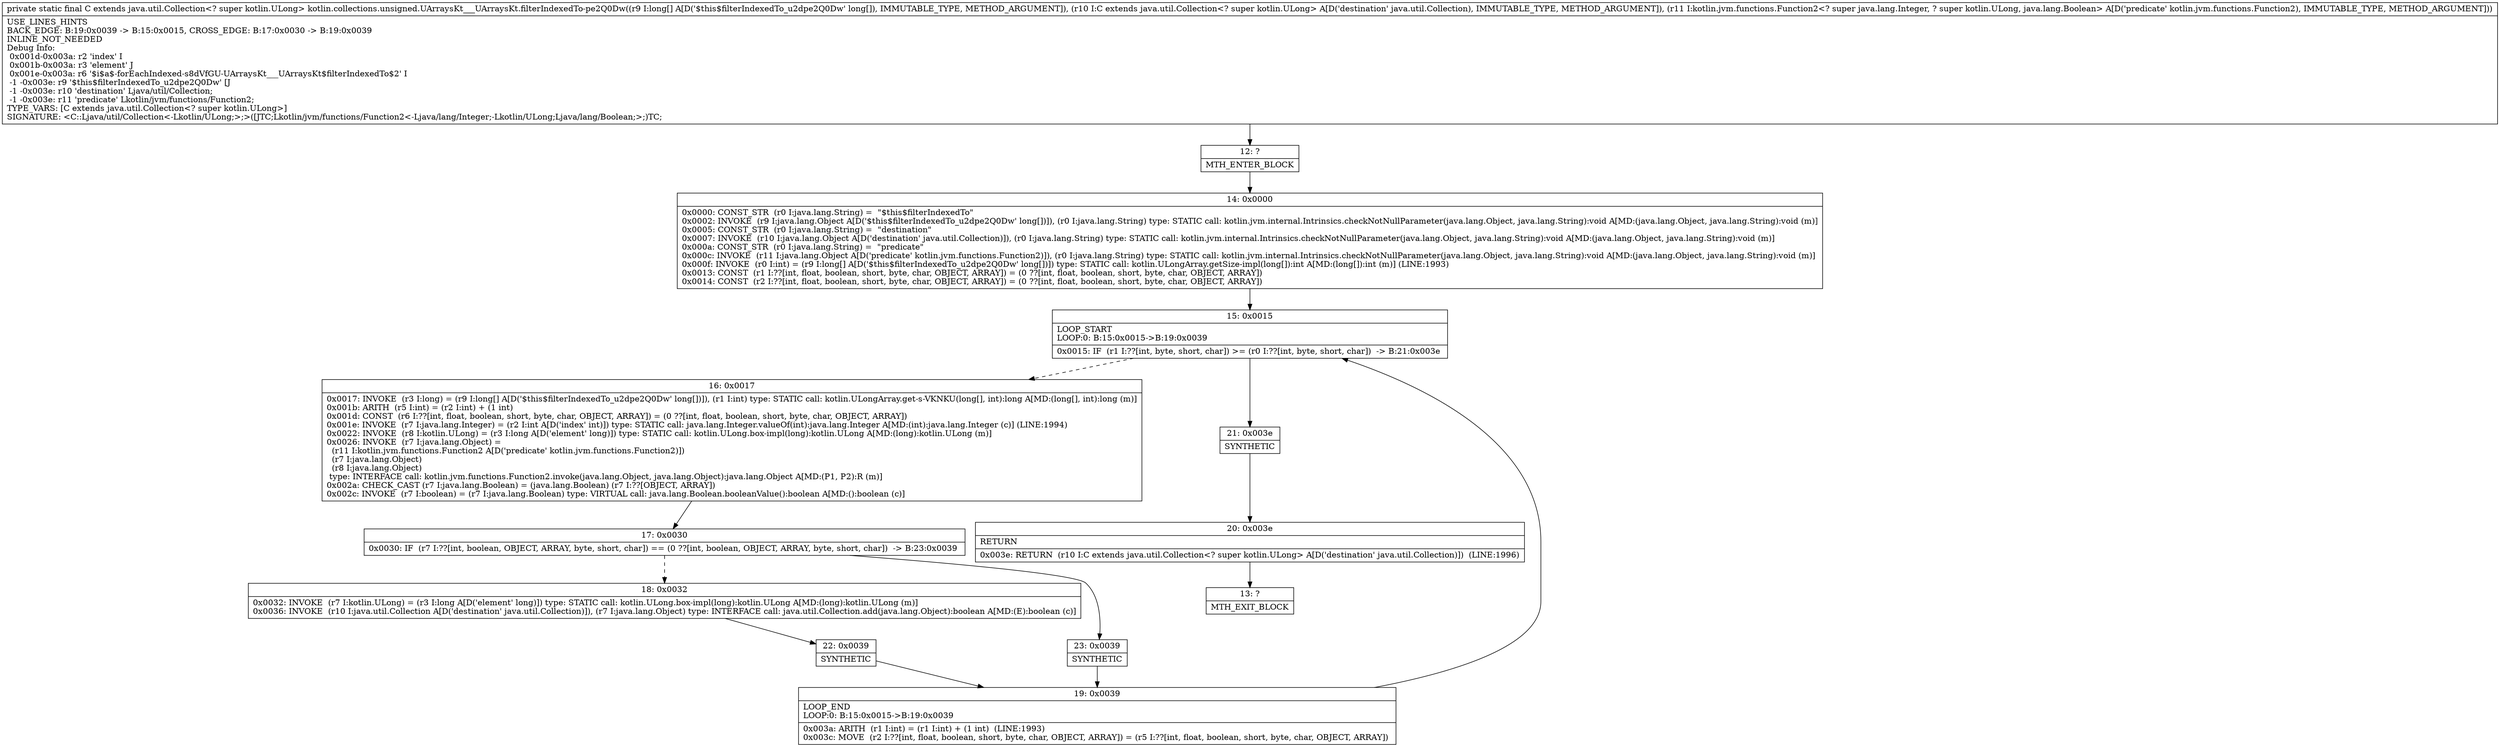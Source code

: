 digraph "CFG forkotlin.collections.unsigned.UArraysKt___UArraysKt.filterIndexedTo\-pe2Q0Dw([JLjava\/util\/Collection;Lkotlin\/jvm\/functions\/Function2;)Ljava\/util\/Collection;" {
Node_12 [shape=record,label="{12\:\ ?|MTH_ENTER_BLOCK\l}"];
Node_14 [shape=record,label="{14\:\ 0x0000|0x0000: CONST_STR  (r0 I:java.lang.String) =  \"$this$filterIndexedTo\" \l0x0002: INVOKE  (r9 I:java.lang.Object A[D('$this$filterIndexedTo_u2dpe2Q0Dw' long[])]), (r0 I:java.lang.String) type: STATIC call: kotlin.jvm.internal.Intrinsics.checkNotNullParameter(java.lang.Object, java.lang.String):void A[MD:(java.lang.Object, java.lang.String):void (m)]\l0x0005: CONST_STR  (r0 I:java.lang.String) =  \"destination\" \l0x0007: INVOKE  (r10 I:java.lang.Object A[D('destination' java.util.Collection)]), (r0 I:java.lang.String) type: STATIC call: kotlin.jvm.internal.Intrinsics.checkNotNullParameter(java.lang.Object, java.lang.String):void A[MD:(java.lang.Object, java.lang.String):void (m)]\l0x000a: CONST_STR  (r0 I:java.lang.String) =  \"predicate\" \l0x000c: INVOKE  (r11 I:java.lang.Object A[D('predicate' kotlin.jvm.functions.Function2)]), (r0 I:java.lang.String) type: STATIC call: kotlin.jvm.internal.Intrinsics.checkNotNullParameter(java.lang.Object, java.lang.String):void A[MD:(java.lang.Object, java.lang.String):void (m)]\l0x000f: INVOKE  (r0 I:int) = (r9 I:long[] A[D('$this$filterIndexedTo_u2dpe2Q0Dw' long[])]) type: STATIC call: kotlin.ULongArray.getSize\-impl(long[]):int A[MD:(long[]):int (m)] (LINE:1993)\l0x0013: CONST  (r1 I:??[int, float, boolean, short, byte, char, OBJECT, ARRAY]) = (0 ??[int, float, boolean, short, byte, char, OBJECT, ARRAY]) \l0x0014: CONST  (r2 I:??[int, float, boolean, short, byte, char, OBJECT, ARRAY]) = (0 ??[int, float, boolean, short, byte, char, OBJECT, ARRAY]) \l}"];
Node_15 [shape=record,label="{15\:\ 0x0015|LOOP_START\lLOOP:0: B:15:0x0015\-\>B:19:0x0039\l|0x0015: IF  (r1 I:??[int, byte, short, char]) \>= (r0 I:??[int, byte, short, char])  \-\> B:21:0x003e \l}"];
Node_16 [shape=record,label="{16\:\ 0x0017|0x0017: INVOKE  (r3 I:long) = (r9 I:long[] A[D('$this$filterIndexedTo_u2dpe2Q0Dw' long[])]), (r1 I:int) type: STATIC call: kotlin.ULongArray.get\-s\-VKNKU(long[], int):long A[MD:(long[], int):long (m)]\l0x001b: ARITH  (r5 I:int) = (r2 I:int) + (1 int) \l0x001d: CONST  (r6 I:??[int, float, boolean, short, byte, char, OBJECT, ARRAY]) = (0 ??[int, float, boolean, short, byte, char, OBJECT, ARRAY]) \l0x001e: INVOKE  (r7 I:java.lang.Integer) = (r2 I:int A[D('index' int)]) type: STATIC call: java.lang.Integer.valueOf(int):java.lang.Integer A[MD:(int):java.lang.Integer (c)] (LINE:1994)\l0x0022: INVOKE  (r8 I:kotlin.ULong) = (r3 I:long A[D('element' long)]) type: STATIC call: kotlin.ULong.box\-impl(long):kotlin.ULong A[MD:(long):kotlin.ULong (m)]\l0x0026: INVOKE  (r7 I:java.lang.Object) = \l  (r11 I:kotlin.jvm.functions.Function2 A[D('predicate' kotlin.jvm.functions.Function2)])\l  (r7 I:java.lang.Object)\l  (r8 I:java.lang.Object)\l type: INTERFACE call: kotlin.jvm.functions.Function2.invoke(java.lang.Object, java.lang.Object):java.lang.Object A[MD:(P1, P2):R (m)]\l0x002a: CHECK_CAST (r7 I:java.lang.Boolean) = (java.lang.Boolean) (r7 I:??[OBJECT, ARRAY]) \l0x002c: INVOKE  (r7 I:boolean) = (r7 I:java.lang.Boolean) type: VIRTUAL call: java.lang.Boolean.booleanValue():boolean A[MD:():boolean (c)]\l}"];
Node_17 [shape=record,label="{17\:\ 0x0030|0x0030: IF  (r7 I:??[int, boolean, OBJECT, ARRAY, byte, short, char]) == (0 ??[int, boolean, OBJECT, ARRAY, byte, short, char])  \-\> B:23:0x0039 \l}"];
Node_18 [shape=record,label="{18\:\ 0x0032|0x0032: INVOKE  (r7 I:kotlin.ULong) = (r3 I:long A[D('element' long)]) type: STATIC call: kotlin.ULong.box\-impl(long):kotlin.ULong A[MD:(long):kotlin.ULong (m)]\l0x0036: INVOKE  (r10 I:java.util.Collection A[D('destination' java.util.Collection)]), (r7 I:java.lang.Object) type: INTERFACE call: java.util.Collection.add(java.lang.Object):boolean A[MD:(E):boolean (c)]\l}"];
Node_22 [shape=record,label="{22\:\ 0x0039|SYNTHETIC\l}"];
Node_19 [shape=record,label="{19\:\ 0x0039|LOOP_END\lLOOP:0: B:15:0x0015\-\>B:19:0x0039\l|0x003a: ARITH  (r1 I:int) = (r1 I:int) + (1 int)  (LINE:1993)\l0x003c: MOVE  (r2 I:??[int, float, boolean, short, byte, char, OBJECT, ARRAY]) = (r5 I:??[int, float, boolean, short, byte, char, OBJECT, ARRAY]) \l}"];
Node_23 [shape=record,label="{23\:\ 0x0039|SYNTHETIC\l}"];
Node_21 [shape=record,label="{21\:\ 0x003e|SYNTHETIC\l}"];
Node_20 [shape=record,label="{20\:\ 0x003e|RETURN\l|0x003e: RETURN  (r10 I:C extends java.util.Collection\<? super kotlin.ULong\> A[D('destination' java.util.Collection)])  (LINE:1996)\l}"];
Node_13 [shape=record,label="{13\:\ ?|MTH_EXIT_BLOCK\l}"];
MethodNode[shape=record,label="{private static final C extends java.util.Collection\<? super kotlin.ULong\> kotlin.collections.unsigned.UArraysKt___UArraysKt.filterIndexedTo\-pe2Q0Dw((r9 I:long[] A[D('$this$filterIndexedTo_u2dpe2Q0Dw' long[]), IMMUTABLE_TYPE, METHOD_ARGUMENT]), (r10 I:C extends java.util.Collection\<? super kotlin.ULong\> A[D('destination' java.util.Collection), IMMUTABLE_TYPE, METHOD_ARGUMENT]), (r11 I:kotlin.jvm.functions.Function2\<? super java.lang.Integer, ? super kotlin.ULong, java.lang.Boolean\> A[D('predicate' kotlin.jvm.functions.Function2), IMMUTABLE_TYPE, METHOD_ARGUMENT]))  | USE_LINES_HINTS\lBACK_EDGE: B:19:0x0039 \-\> B:15:0x0015, CROSS_EDGE: B:17:0x0030 \-\> B:19:0x0039\lINLINE_NOT_NEEDED\lDebug Info:\l  0x001d\-0x003a: r2 'index' I\l  0x001b\-0x003a: r3 'element' J\l  0x001e\-0x003a: r6 '$i$a$\-forEachIndexed\-s8dVfGU\-UArraysKt___UArraysKt$filterIndexedTo$2' I\l  \-1 \-0x003e: r9 '$this$filterIndexedTo_u2dpe2Q0Dw' [J\l  \-1 \-0x003e: r10 'destination' Ljava\/util\/Collection;\l  \-1 \-0x003e: r11 'predicate' Lkotlin\/jvm\/functions\/Function2;\lTYPE_VARS: [C extends java.util.Collection\<? super kotlin.ULong\>]\lSIGNATURE: \<C::Ljava\/util\/Collection\<\-Lkotlin\/ULong;\>;\>([JTC;Lkotlin\/jvm\/functions\/Function2\<\-Ljava\/lang\/Integer;\-Lkotlin\/ULong;Ljava\/lang\/Boolean;\>;)TC;\l}"];
MethodNode -> Node_12;Node_12 -> Node_14;
Node_14 -> Node_15;
Node_15 -> Node_16[style=dashed];
Node_15 -> Node_21;
Node_16 -> Node_17;
Node_17 -> Node_18[style=dashed];
Node_17 -> Node_23;
Node_18 -> Node_22;
Node_22 -> Node_19;
Node_19 -> Node_15;
Node_23 -> Node_19;
Node_21 -> Node_20;
Node_20 -> Node_13;
}

